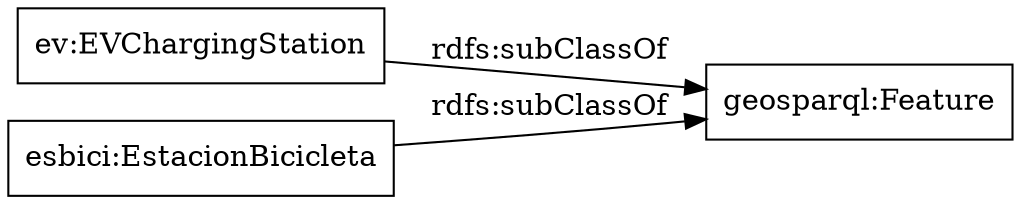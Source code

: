 digraph ar2dtool_diagram { 
rankdir=LR;
size="1000"
node [shape = rectangle, color="black"]; "geosparql:Feature" "ev:EVChargingStation" "esbici:EstacionBicicleta" ; /*classes style*/
	"esbici:EstacionBicicleta" -> "geosparql:Feature" [ label = "rdfs:subClassOf" ];
	"ev:EVChargingStation" -> "geosparql:Feature" [ label = "rdfs:subClassOf" ];

}
